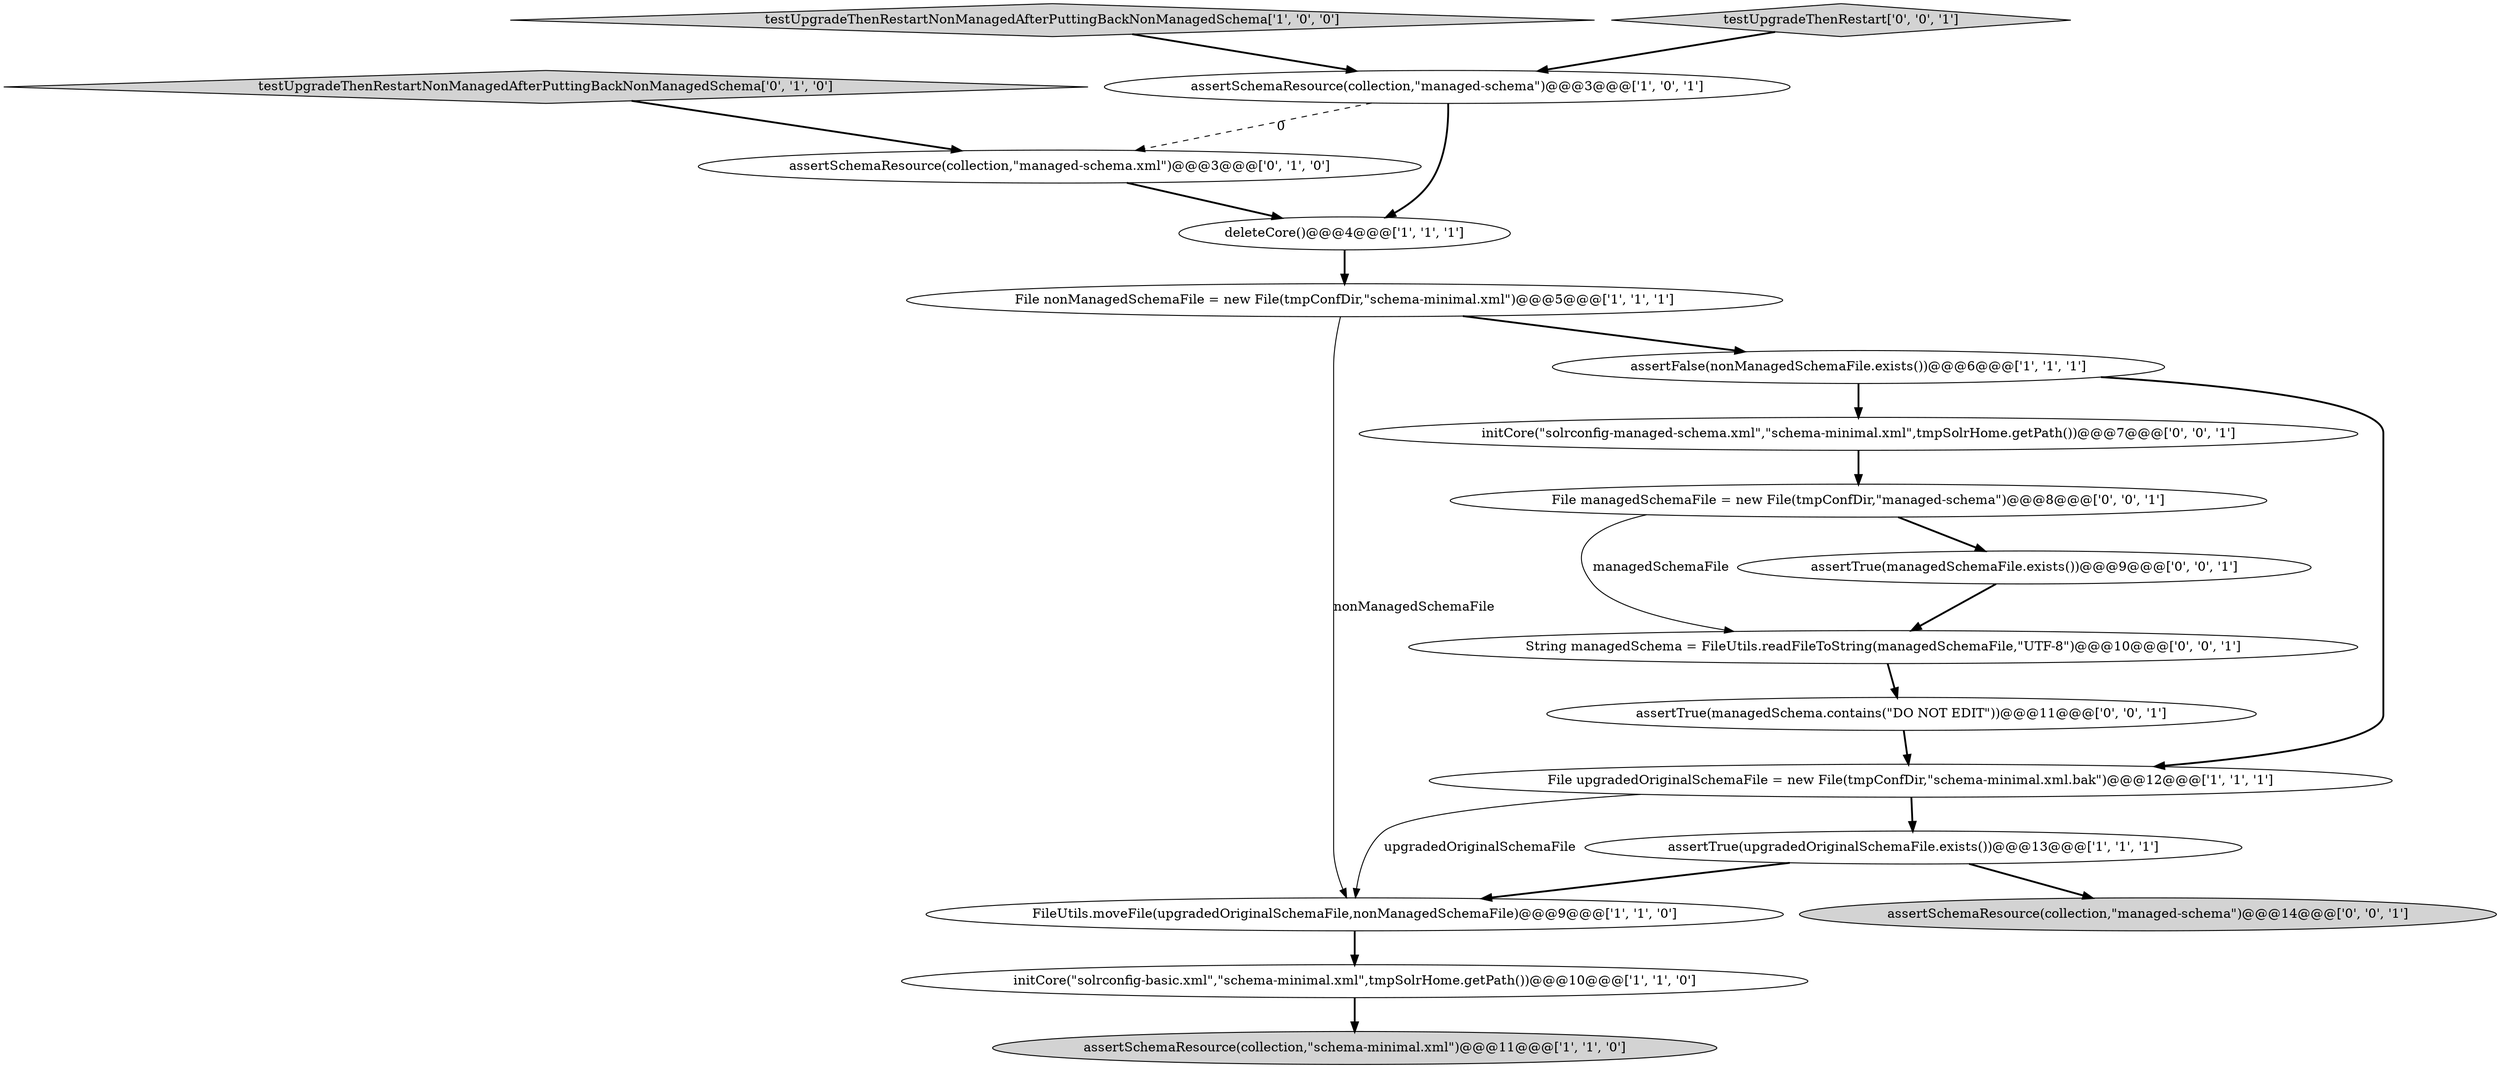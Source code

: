 digraph {
16 [style = filled, label = "initCore(\"solrconfig-managed-schema.xml\",\"schema-minimal.xml\",tmpSolrHome.getPath())@@@7@@@['0', '0', '1']", fillcolor = white, shape = ellipse image = "AAA0AAABBB3BBB"];
0 [style = filled, label = "testUpgradeThenRestartNonManagedAfterPuttingBackNonManagedSchema['1', '0', '0']", fillcolor = lightgray, shape = diamond image = "AAA0AAABBB1BBB"];
8 [style = filled, label = "FileUtils.moveFile(upgradedOriginalSchemaFile,nonManagedSchemaFile)@@@9@@@['1', '1', '0']", fillcolor = white, shape = ellipse image = "AAA0AAABBB1BBB"];
6 [style = filled, label = "assertTrue(upgradedOriginalSchemaFile.exists())@@@13@@@['1', '1', '1']", fillcolor = white, shape = ellipse image = "AAA0AAABBB1BBB"];
17 [style = filled, label = "File managedSchemaFile = new File(tmpConfDir,\"managed-schema\")@@@8@@@['0', '0', '1']", fillcolor = white, shape = ellipse image = "AAA0AAABBB3BBB"];
3 [style = filled, label = "deleteCore()@@@4@@@['1', '1', '1']", fillcolor = white, shape = ellipse image = "AAA0AAABBB1BBB"];
13 [style = filled, label = "assertTrue(managedSchema.contains(\"DO NOT EDIT\"))@@@11@@@['0', '0', '1']", fillcolor = white, shape = ellipse image = "AAA0AAABBB3BBB"];
5 [style = filled, label = "File upgradedOriginalSchemaFile = new File(tmpConfDir,\"schema-minimal.xml.bak\")@@@12@@@['1', '1', '1']", fillcolor = white, shape = ellipse image = "AAA0AAABBB1BBB"];
9 [style = filled, label = "initCore(\"solrconfig-basic.xml\",\"schema-minimal.xml\",tmpSolrHome.getPath())@@@10@@@['1', '1', '0']", fillcolor = white, shape = ellipse image = "AAA0AAABBB1BBB"];
1 [style = filled, label = "assertSchemaResource(collection,\"managed-schema\")@@@3@@@['1', '0', '1']", fillcolor = white, shape = ellipse image = "AAA0AAABBB1BBB"];
12 [style = filled, label = "String managedSchema = FileUtils.readFileToString(managedSchemaFile,\"UTF-8\")@@@10@@@['0', '0', '1']", fillcolor = white, shape = ellipse image = "AAA0AAABBB3BBB"];
2 [style = filled, label = "File nonManagedSchemaFile = new File(tmpConfDir,\"schema-minimal.xml\")@@@5@@@['1', '1', '1']", fillcolor = white, shape = ellipse image = "AAA0AAABBB1BBB"];
14 [style = filled, label = "testUpgradeThenRestart['0', '0', '1']", fillcolor = lightgray, shape = diamond image = "AAA0AAABBB3BBB"];
15 [style = filled, label = "assertTrue(managedSchemaFile.exists())@@@9@@@['0', '0', '1']", fillcolor = white, shape = ellipse image = "AAA0AAABBB3BBB"];
18 [style = filled, label = "assertSchemaResource(collection,\"managed-schema\")@@@14@@@['0', '0', '1']", fillcolor = lightgray, shape = ellipse image = "AAA0AAABBB3BBB"];
4 [style = filled, label = "assertFalse(nonManagedSchemaFile.exists())@@@6@@@['1', '1', '1']", fillcolor = white, shape = ellipse image = "AAA0AAABBB1BBB"];
10 [style = filled, label = "testUpgradeThenRestartNonManagedAfterPuttingBackNonManagedSchema['0', '1', '0']", fillcolor = lightgray, shape = diamond image = "AAA0AAABBB2BBB"];
11 [style = filled, label = "assertSchemaResource(collection,\"managed-schema.xml\")@@@3@@@['0', '1', '0']", fillcolor = white, shape = ellipse image = "AAA1AAABBB2BBB"];
7 [style = filled, label = "assertSchemaResource(collection,\"schema-minimal.xml\")@@@11@@@['1', '1', '0']", fillcolor = lightgray, shape = ellipse image = "AAA0AAABBB1BBB"];
11->3 [style = bold, label=""];
2->8 [style = solid, label="nonManagedSchemaFile"];
6->18 [style = bold, label=""];
8->9 [style = bold, label=""];
2->4 [style = bold, label=""];
1->11 [style = dashed, label="0"];
4->16 [style = bold, label=""];
3->2 [style = bold, label=""];
5->8 [style = solid, label="upgradedOriginalSchemaFile"];
15->12 [style = bold, label=""];
4->5 [style = bold, label=""];
10->11 [style = bold, label=""];
6->8 [style = bold, label=""];
0->1 [style = bold, label=""];
12->13 [style = bold, label=""];
14->1 [style = bold, label=""];
1->3 [style = bold, label=""];
17->15 [style = bold, label=""];
16->17 [style = bold, label=""];
13->5 [style = bold, label=""];
5->6 [style = bold, label=""];
17->12 [style = solid, label="managedSchemaFile"];
9->7 [style = bold, label=""];
}
